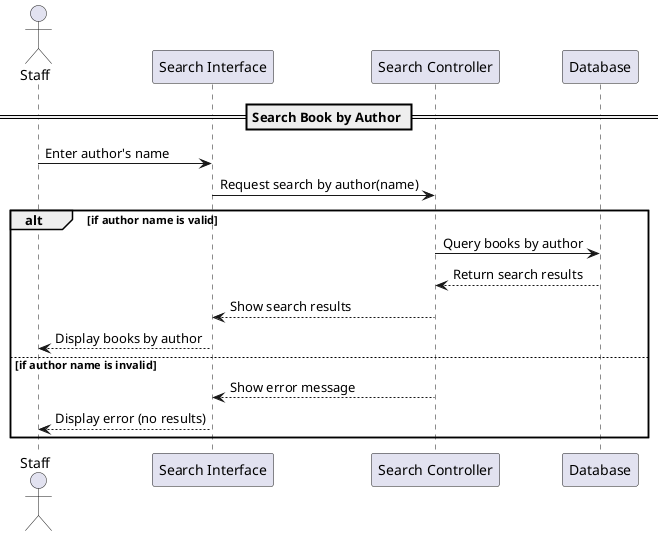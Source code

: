 @startuml
actor Staff
participant "Search Interface" as SI
participant "Search Controller" as SC
participant "Database" as DB

== Search Book by Author ==

Staff -> SI: Enter author's name
SI -> SC: Request search by author(name)
alt if author name is valid
    SC -> DB: Query books by author
    DB --> SC: Return search results
    SC --> SI: Show search results
    SI --> Staff: Display books by author
else if author name is invalid
    SC --> SI: Show error message
    SI --> Staff: Display error (no results)
end

@enduml